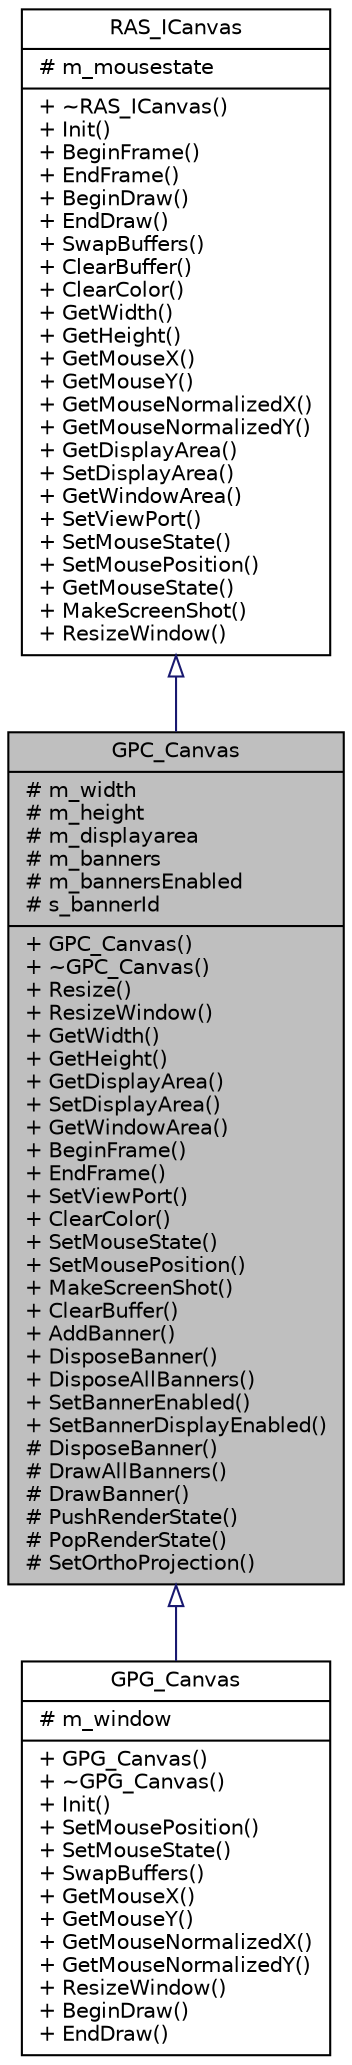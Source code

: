digraph G
{
  edge [fontname="Helvetica",fontsize="10",labelfontname="Helvetica",labelfontsize="10"];
  node [fontname="Helvetica",fontsize="10",shape=record];
  Node1 [label="{GPC_Canvas\n|# m_width\l# m_height\l# m_displayarea\l# m_banners\l# m_bannersEnabled\l# s_bannerId\l|+ GPC_Canvas()\l+ ~GPC_Canvas()\l+ Resize()\l+ ResizeWindow()\l+ GetWidth()\l+ GetHeight()\l+ GetDisplayArea()\l+ SetDisplayArea()\l+ GetWindowArea()\l+ BeginFrame()\l+ EndFrame()\l+ SetViewPort()\l+ ClearColor()\l+ SetMouseState()\l+ SetMousePosition()\l+ MakeScreenShot()\l+ ClearBuffer()\l+ AddBanner()\l+ DisposeBanner()\l+ DisposeAllBanners()\l+ SetBannerEnabled()\l+ SetBannerDisplayEnabled()\l# DisposeBanner()\l# DrawAllBanners()\l# DrawBanner()\l# PushRenderState()\l# PopRenderState()\l# SetOrthoProjection()\l}",height=0.2,width=0.4,color="black", fillcolor="grey75", style="filled" fontcolor="black"];
  Node2 -> Node1 [dir=back,color="midnightblue",fontsize="10",style="solid",arrowtail="empty",fontname="Helvetica"];
  Node2 [label="{RAS_ICanvas\n|# m_mousestate\l|+ ~RAS_ICanvas()\l+ Init()\l+ BeginFrame()\l+ EndFrame()\l+ BeginDraw()\l+ EndDraw()\l+ SwapBuffers()\l+ ClearBuffer()\l+ ClearColor()\l+ GetWidth()\l+ GetHeight()\l+ GetMouseX()\l+ GetMouseY()\l+ GetMouseNormalizedX()\l+ GetMouseNormalizedY()\l+ GetDisplayArea()\l+ SetDisplayArea()\l+ GetWindowArea()\l+ SetViewPort()\l+ SetMouseState()\l+ SetMousePosition()\l+ GetMouseState()\l+ MakeScreenShot()\l+ ResizeWindow()\l}",height=0.2,width=0.4,color="black", fillcolor="white", style="filled",URL="$d5/df6/classRAS__ICanvas.html"];
  Node1 -> Node3 [dir=back,color="midnightblue",fontsize="10",style="solid",arrowtail="empty",fontname="Helvetica"];
  Node3 [label="{GPG_Canvas\n|# m_window\l|+ GPG_Canvas()\l+ ~GPG_Canvas()\l+ Init()\l+ SetMousePosition()\l+ SetMouseState()\l+ SwapBuffers()\l+ GetMouseX()\l+ GetMouseY()\l+ GetMouseNormalizedX()\l+ GetMouseNormalizedY()\l+ ResizeWindow()\l+ BeginDraw()\l+ EndDraw()\l}",height=0.2,width=0.4,color="black", fillcolor="white", style="filled",URL="$d6/dc6/classGPG__Canvas.html"];
}
